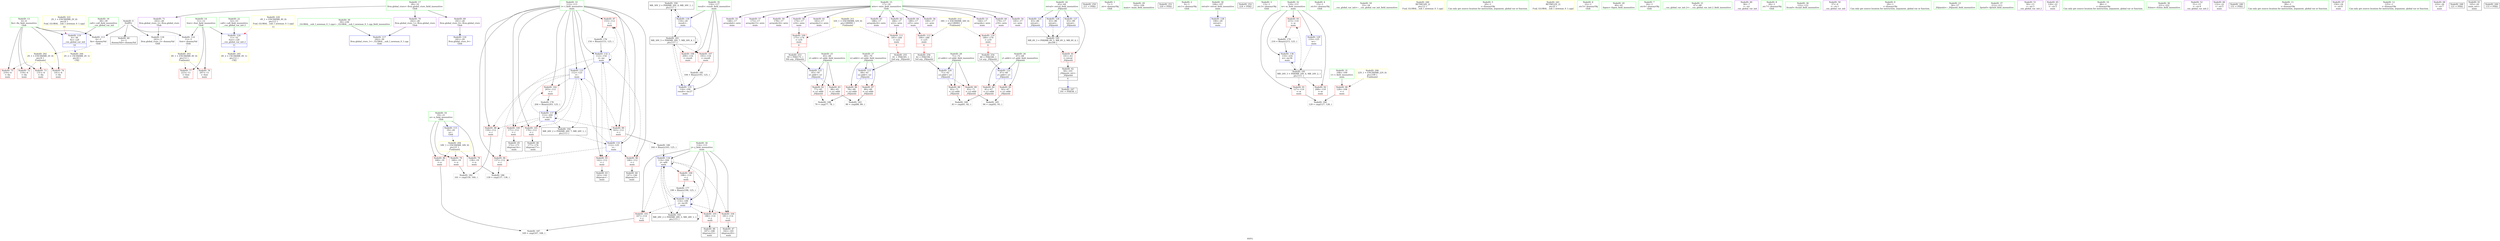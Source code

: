 digraph "SVFG" {
	label="SVFG";

	Node0x55835e0d8640 [shape=record,color=grey,label="{NodeID: 0\nNullPtr}"];
	Node0x55835e0d8640 -> Node0x55835e0e2ff0[style=solid];
	Node0x55835e0d8640 -> Node0x55835e0e4470[style=solid];
	Node0x55835e0d8640 -> Node0x55835e0e4570[style=solid];
	Node0x55835e0d8640 -> Node0x55835e0e9130[style=solid];
	Node0x55835e0ec990 [shape=record,color=grey,label="{NodeID: 180\n164 = Binary(163, 125, )\n}"];
	Node0x55835e0ec990 -> Node0x55835e0e9e60[style=solid];
	Node0x55835e0e3770 [shape=record,color=red,label="{NodeID: 97\n153\<--112\n\<--i\nmain\n}"];
	Node0x55835e0e3770 -> Node0x55835e0ec390[style=solid];
	Node0x55835e0d77f0 [shape=record,color=green,label="{NodeID: 14\n11\<--12\nfout\<--fout_field_insensitive\nGlob }"];
	Node0x55835e0d77f0 -> Node0x55835e0e5e10[style=solid];
	Node0x55835e0d77f0 -> Node0x55835e0e5ee0[style=solid];
	Node0x55835e0d77f0 -> Node0x55835e0e4570[style=solid];
	Node0x55835e0d77f0 -> Node0x55835e0e9300[style=solid];
	Node0x55835e0e7c60 [shape=record,color=black,label="{NodeID: 194\nMR_30V_2 = PHI(MR_30V_4, MR_30V_1, )\npts\{117 \}\n}"];
	Node0x55835e0e7c60 -> Node0x55835e0e9b20[style=dashed];
	Node0x55835e0e42d0 [shape=record,color=red,label="{NodeID: 111\n185\<--184\n\<--x22\nmain\n|{<s0>6}}"];
	Node0x55835e0e42d0:s0 -> Node0x55835e1069e0[style=solid,color=red];
	Node0x55835e0e2540 [shape=record,color=green,label="{NodeID: 28\n71\<--72\ny2.addr\<--y2.addr_field_insensitive\n_Z4jiaoiiii\n}"];
	Node0x55835e0e2540 -> Node0x55835e0e67d0[style=solid];
	Node0x55835e0e2540 -> Node0x55835e0e68a0[style=solid];
	Node0x55835e0e2540 -> Node0x55835e0e9640[style=solid];
	Node0x55835e0e9710 [shape=record,color=blue,label="{NodeID: 125\n63\<--86\nretval\<--\n_Z4jiaoiiii\n}"];
	Node0x55835e0e9710 -> Node0x55835e0e7d50[style=dashed];
	Node0x55835e0e31c0 [shape=record,color=black,label="{NodeID: 42\n58\<--101\n_Z4jiaoiiii_ret\<--\n_Z4jiaoiiii\n|{<s0>6}}"];
	Node0x55835e0e31c0:s0 -> Node0x55835e1060b0[style=solid,color=blue];
	Node0x55835e0e4d40 [shape=record,color=purple,label="{NodeID: 56\n149\<--17\ny\<--wire\nmain\n}"];
	Node0x55835e0e58d0 [shape=record,color=purple,label="{NodeID: 70\n242\<--28\nllvm.global_ctors_1\<--llvm.global_ctors\nGlob }"];
	Node0x55835e0e58d0 -> Node0x55835e0e9030[style=solid];
	Node0x55835e1063b0 [shape=record,color=black,label="{NodeID: 250\n211 = PHI()\n}"];
	Node0x55835e0e6490 [shape=record,color=red,label="{NodeID: 84\n81\<--67\n\<--y1.addr\n_Z4jiaoiiii\n}"];
	Node0x55835e0e6490 -> Node0x55835e0ed710[style=solid];
	Node0x55835e0da230 [shape=record,color=green,label="{NodeID: 1\n7\<--1\n.str\<--dummyObj\nGlob }"];
	Node0x55835e0ecb10 [shape=record,color=grey,label="{NodeID: 181\n194 = Binary(193, 125, )\n}"];
	Node0x55835e0ecb10 -> Node0x55835e0e9f30[style=solid];
	Node0x55835e0e3840 [shape=record,color=red,label="{NodeID: 98\n159\<--112\n\<--i\nmain\n}"];
	Node0x55835e0e3840 -> Node0x55835e0ecc90[style=solid];
	Node0x55835e0e1a80 [shape=record,color=green,label="{NodeID: 15\n17\<--18\nwire\<--wire_field_insensitive\nGlob }"];
	Node0x55835e0e1a80 -> Node0x55835e0e4ad0[style=solid];
	Node0x55835e0e1a80 -> Node0x55835e0e4ba0[style=solid];
	Node0x55835e0e1a80 -> Node0x55835e0e4c70[style=solid];
	Node0x55835e0e1a80 -> Node0x55835e0e4d40[style=solid];
	Node0x55835e0e1a80 -> Node0x55835e0e4e10[style=solid];
	Node0x55835e0e1a80 -> Node0x55835e0e4ee0[style=solid];
	Node0x55835e0e1a80 -> Node0x55835e0e4fb0[style=solid];
	Node0x55835e0e1a80 -> Node0x55835e0e5080[style=solid];
	Node0x55835e0e1a80 -> Node0x55835e0e5150[style=solid];
	Node0x55835e0e1a80 -> Node0x55835e0e5220[style=solid];
	Node0x55835e0e1a80 -> Node0x55835e0e52f0[style=solid];
	Node0x55835e0e1a80 -> Node0x55835e0e53c0[style=solid];
	Node0x55835e0e7d50 [shape=record,color=black,label="{NodeID: 195\nMR_6V_3 = PHI(MR_6V_5, MR_6V_2, MR_6V_4, )\npts\{64 \}\n}"];
	Node0x55835e0e7d50 -> Node0x55835e0e6220[style=dashed];
	Node0x55835e0e43a0 [shape=record,color=red,label="{NodeID: 112\n190\<--189\n\<--y25\nmain\n|{<s0>6}}"];
	Node0x55835e0e43a0:s0 -> Node0x55835e106b20[style=solid,color=red];
	Node0x55835e0e2610 [shape=record,color=green,label="{NodeID: 29\n103\<--104\nmain\<--main_field_insensitive\n}"];
	Node0x55835e0e97e0 [shape=record,color=blue,label="{NodeID: 126\n63\<--86\nretval\<--\n_Z4jiaoiiii\n}"];
	Node0x55835e0e97e0 -> Node0x55835e0e7d50[style=dashed];
	Node0x55835e0e3290 [shape=record,color=black,label="{NodeID: 43\n143\<--142\nidxprom\<--\nmain\n}"];
	Node0x55835e0e4e10 [shape=record,color=purple,label="{NodeID: 57\n173\<--17\narrayidx15\<--wire\nmain\n}"];
	Node0x55835e0e59d0 [shape=record,color=purple,label="{NodeID: 71\n243\<--28\nllvm.global_ctors_2\<--llvm.global_ctors\nGlob }"];
	Node0x55835e0e59d0 -> Node0x55835e0e9130[style=solid];
	Node0x55835e1064b0 [shape=record,color=black,label="{NodeID: 251\n220 = PHI()\n}"];
	Node0x55835e0e6560 [shape=record,color=red,label="{NodeID: 85\n92\<--67\n\<--y1.addr\n_Z4jiaoiiii\n}"];
	Node0x55835e0e6560 -> Node0x55835e0ed110[style=solid];
	Node0x55835e0d8750 [shape=record,color=green,label="{NodeID: 2\n9\<--1\n.str.1\<--dummyObj\nGlob }"];
	Node0x55835e0ecc90 [shape=record,color=grey,label="{NodeID: 182\n161 = cmp(159, 160, )\n}"];
	Node0x55835e0e3910 [shape=record,color=red,label="{NodeID: 99\n163\<--112\n\<--i\nmain\n}"];
	Node0x55835e0e3910 -> Node0x55835e0ec990[style=solid];
	Node0x55835e0e1b10 [shape=record,color=green,label="{NodeID: 16\n19\<--21\nn\<--n_field_insensitive\nGlob }"];
	Node0x55835e0e1b10 -> Node0x55835e0e5fb0[style=solid];
	Node0x55835e0e1b10 -> Node0x55835e0e6080[style=solid];
	Node0x55835e0e1b10 -> Node0x55835e0e6150[style=solid];
	Node0x55835e0e1b10 -> Node0x55835e0e8e70[style=solid];
	Node0x55835e0e4470 [shape=record,color=blue, style = dotted,label="{NodeID: 113\n4\<--3\nfin\<--dummyVal\nGlob }"];
	Node0x55835e0e4470 -> Node0x55835e0f84f0[style=dashed];
	Node0x55835e0e2710 [shape=record,color=green,label="{NodeID: 30\n106\<--107\nretval\<--retval_field_insensitive\nmain\n}"];
	Node0x55835e0e2710 -> Node0x55835e0e9980[style=solid];
	Node0x55835e0e98b0 [shape=record,color=blue,label="{NodeID: 127\n63\<--99\nretval\<--\n_Z4jiaoiiii\n}"];
	Node0x55835e0e98b0 -> Node0x55835e0e7d50[style=dashed];
	Node0x55835e0e3360 [shape=record,color=black,label="{NodeID: 44\n147\<--146\nidxprom5\<--\nmain\n}"];
	Node0x55835e0e4ee0 [shape=record,color=purple,label="{NodeID: 58\n174\<--17\nx16\<--wire\nmain\n}"];
	Node0x55835e0e4ee0 -> Node0x55835e0e4130[style=solid];
	Node0x55835e0e5ad0 [shape=record,color=red,label="{NodeID: 72\n119\<--4\n\<--fin\nmain\n}"];
	Node0x55835e1065b0 [shape=record,color=black,label="{NodeID: 252\n224 = PHI()\n}"];
	Node0x55835e0e6630 [shape=record,color=red,label="{NodeID: 86\n78\<--69\n\<--x2.addr\n_Z4jiaoiiii\n}"];
	Node0x55835e0e6630 -> Node0x55835e0ed590[style=solid];
	Node0x55835e0da330 [shape=record,color=green,label="{NodeID: 3\n13\<--1\n.str.3\<--dummyObj\nGlob }"];
	Node0x55835e0ece10 [shape=record,color=grey,label="{NodeID: 183\n90 = cmp(88, 89, )\n}"];
	Node0x55835e0e39e0 [shape=record,color=red,label="{NodeID: 100\n171\<--112\n\<--i\nmain\n}"];
	Node0x55835e0e39e0 -> Node0x55835e0e3430[style=solid];
	Node0x55835e0e1ba0 [shape=record,color=green,label="{NodeID: 17\n28\<--32\nllvm.global_ctors\<--llvm.global_ctors_field_insensitive\nGlob }"];
	Node0x55835e0e1ba0 -> Node0x55835e0e57d0[style=solid];
	Node0x55835e0e1ba0 -> Node0x55835e0e58d0[style=solid];
	Node0x55835e0e1ba0 -> Node0x55835e0e59d0[style=solid];
	Node0x55835e0e4570 [shape=record,color=blue, style = dotted,label="{NodeID: 114\n11\<--3\nfout\<--dummyVal\nGlob }"];
	Node0x55835e0e4570 -> Node0x55835e0f9010[style=dashed];
	Node0x55835e0e27e0 [shape=record,color=green,label="{NodeID: 31\n108\<--109\nt\<--t_field_insensitive\nmain\n}"];
	Node0x55835e0e27e0 -> Node0x55835e0e6970[style=solid];
	Node0x55835e0f9710 [shape=record,color=yellow,style=double,label="{NodeID: 211\n32V_1 = ENCHI(MR_32V_0)\npts\{180000 \}\nFun[main]}"];
	Node0x55835e0f9710 -> Node0x55835e0e4130[style=dashed];
	Node0x55835e0f9710 -> Node0x55835e0e42d0[style=dashed];
	Node0x55835e0e9980 [shape=record,color=blue,label="{NodeID: 128\n106\<--20\nretval\<--\nmain\n}"];
	Node0x55835e0e3430 [shape=record,color=black,label="{NodeID: 45\n172\<--171\nidxprom14\<--\nmain\n}"];
	Node0x55835e0e4fb0 [shape=record,color=purple,label="{NodeID: 59\n178\<--17\narrayidx18\<--wire\nmain\n}"];
	Node0x55835e0e5ba0 [shape=record,color=red,label="{NodeID: 73\n131\<--4\n\<--fin\nmain\n}"];
	Node0x55835e1066b0 [shape=record,color=black,label="{NodeID: 253\n59 = PHI(175, )\n0th arg _Z4jiaoiiii }"];
	Node0x55835e1066b0 -> Node0x55835e0e93d0[style=solid];
	Node0x55835e0e6700 [shape=record,color=red,label="{NodeID: 87\n89\<--69\n\<--x2.addr\n_Z4jiaoiiii\n}"];
	Node0x55835e0e6700 -> Node0x55835e0ece10[style=solid];
	Node0x55835e0db5f0 [shape=record,color=green,label="{NodeID: 4\n15\<--1\n.str.4\<--dummyObj\nGlob }"];
	Node0x55835e0ecf90 [shape=record,color=grey,label="{NodeID: 184\n129 = cmp(127, 128, )\n}"];
	Node0x55835e0e3ab0 [shape=record,color=red,label="{NodeID: 101\n176\<--112\n\<--i\nmain\n}"];
	Node0x55835e0e3ab0 -> Node0x55835e0e3500[style=solid];
	Node0x55835e0e1c60 [shape=record,color=green,label="{NodeID: 18\n33\<--34\n__cxx_global_var_init\<--__cxx_global_var_init_field_insensitive\n}"];
	Node0x55835e0e8e70 [shape=record,color=blue,label="{NodeID: 115\n19\<--20\nn\<--\nGlob }"];
	Node0x55835e0e8e70 -> Node0x55835e0f90f0[style=dashed];
	Node0x55835e0e28b0 [shape=record,color=green,label="{NodeID: 32\n110\<--111\nw\<--w_field_insensitive\nmain\n}"];
	Node0x55835e0e28b0 -> Node0x55835e0e6a40[style=solid];
	Node0x55835e0e28b0 -> Node0x55835e0e6b10[style=solid];
	Node0x55835e0e28b0 -> Node0x55835e0e6be0[style=solid];
	Node0x55835e0e28b0 -> Node0x55835e0e9a50[style=solid];
	Node0x55835e0e28b0 -> Node0x55835e0ea1a0[style=solid];
	Node0x55835e0f97f0 [shape=record,color=yellow,style=double,label="{NodeID: 212\n34V_1 = ENCHI(MR_34V_0)\npts\{180001 \}\nFun[main]}"];
	Node0x55835e0f97f0 -> Node0x55835e0e4200[style=dashed];
	Node0x55835e0f97f0 -> Node0x55835e0e43a0[style=dashed];
	Node0x55835e0e9a50 [shape=record,color=blue,label="{NodeID: 129\n110\<--125\nw\<--\nmain\n}"];
	Node0x55835e0e9a50 -> Node0x55835e0f3dd0[style=dashed];
	Node0x55835e0e3500 [shape=record,color=black,label="{NodeID: 46\n177\<--176\nidxprom17\<--\nmain\n}"];
	Node0x55835e0e5080 [shape=record,color=purple,label="{NodeID: 60\n179\<--17\ny19\<--wire\nmain\n}"];
	Node0x55835e0e5080 -> Node0x55835e0e4200[style=solid];
	Node0x55835e0fc410 [shape=record,color=yellow,style=double,label="{NodeID: 240\nRETMU(4V_2)\npts\{12 \}\nFun[_GLOBAL__sub_I_newman_0_1.cpp]}"];
	Node0x55835e0e5c70 [shape=record,color=red,label="{NodeID: 74\n141\<--4\n\<--fin\nmain\n}"];
	Node0x55835e1068a0 [shape=record,color=black,label="{NodeID: 254\n60 = PHI(180, )\n1st arg _Z4jiaoiiii }"];
	Node0x55835e1068a0 -> Node0x55835e0e94a0[style=solid];
	Node0x55835e0e67d0 [shape=record,color=red,label="{NodeID: 88\n82\<--71\n\<--y2.addr\n_Z4jiaoiiii\n}"];
	Node0x55835e0e67d0 -> Node0x55835e0ed710[style=solid];
	Node0x55835e0da5d0 [shape=record,color=green,label="{NodeID: 5\n20\<--1\n\<--dummyObj\nCan only get source location for instruction, argument, global var or function.}"];
	Node0x55835e0ed110 [shape=record,color=grey,label="{NodeID: 185\n94 = cmp(92, 93, )\n}"];
	Node0x55835e0e3b80 [shape=record,color=red,label="{NodeID: 102\n203\<--112\n\<--i\nmain\n}"];
	Node0x55835e0e3b80 -> Node0x55835e0ec690[style=solid];
	Node0x55835e0e1d60 [shape=record,color=green,label="{NodeID: 19\n38\<--39\ncall\<--call_field_insensitive\n__cxx_global_var_init\n}"];
	Node0x55835e0e1d60 -> Node0x55835e0e9230[style=solid];
	Node0x55835e0e8f30 [shape=record,color=blue,label="{NodeID: 116\n241\<--29\nllvm.global_ctors_0\<--\nGlob }"];
	Node0x55835e0e2980 [shape=record,color=green,label="{NodeID: 33\n112\<--113\ni\<--i_field_insensitive\nmain\n}"];
	Node0x55835e0e2980 -> Node0x55835e0e6cb0[style=solid];
	Node0x55835e0e2980 -> Node0x55835e0e6d80[style=solid];
	Node0x55835e0e2980 -> Node0x55835e0e36a0[style=solid];
	Node0x55835e0e2980 -> Node0x55835e0e3770[style=solid];
	Node0x55835e0e2980 -> Node0x55835e0e3840[style=solid];
	Node0x55835e0e2980 -> Node0x55835e0e3910[style=solid];
	Node0x55835e0e2980 -> Node0x55835e0e39e0[style=solid];
	Node0x55835e0e2980 -> Node0x55835e0e3ab0[style=solid];
	Node0x55835e0e2980 -> Node0x55835e0e3b80[style=solid];
	Node0x55835e0e2980 -> Node0x55835e0e9bf0[style=solid];
	Node0x55835e0e2980 -> Node0x55835e0e9cc0[style=solid];
	Node0x55835e0e2980 -> Node0x55835e0e9d90[style=solid];
	Node0x55835e0e2980 -> Node0x55835e0ea0d0[style=solid];
	Node0x55835e0e9b20 [shape=record,color=blue,label="{NodeID: 130\n116\<--20\nresult\<--\nmain\n}"];
	Node0x55835e0e9b20 -> Node0x55835e0e4060[style=dashed];
	Node0x55835e0e9b20 -> Node0x55835e0e7c60[style=dashed];
	Node0x55835e0e9b20 -> Node0x55835e0f7ff0[style=dashed];
	Node0x55835e0e35d0 [shape=record,color=black,label="{NodeID: 47\n182\<--181\nidxprom20\<--\nmain\n}"];
	Node0x55835e0e5150 [shape=record,color=purple,label="{NodeID: 61\n183\<--17\narrayidx21\<--wire\nmain\n}"];
	Node0x55835e0fc520 [shape=record,color=yellow,style=double,label="{NodeID: 241\nRETMU(2V_2)\npts\{6 \}\nFun[_GLOBAL__sub_I_newman_0_1.cpp]}"];
	Node0x55835e0e5d40 [shape=record,color=red,label="{NodeID: 75\n219\<--4\n\<--fin\nmain\n}"];
	Node0x55835e1069e0 [shape=record,color=black,label="{NodeID: 255\n61 = PHI(185, )\n2nd arg _Z4jiaoiiii }"];
	Node0x55835e1069e0 -> Node0x55835e0e9570[style=solid];
	Node0x55835e0e68a0 [shape=record,color=red,label="{NodeID: 89\n93\<--71\n\<--y2.addr\n_Z4jiaoiiii\n}"];
	Node0x55835e0e68a0 -> Node0x55835e0ed110[style=solid];
	Node0x55835e0da660 [shape=record,color=green,label="{NodeID: 6\n22\<--1\n.str.5\<--dummyObj\nGlob }"];
	Node0x55835e0ed290 [shape=record,color=grey,label="{NodeID: 186\n139 = cmp(137, 138, )\n}"];
	Node0x55835e0e3c50 [shape=record,color=red,label="{NodeID: 103\n167\<--114\n\<--j\nmain\n}"];
	Node0x55835e0e3c50 -> Node0x55835e0ed410[style=solid];
	Node0x55835e0e1e30 [shape=record,color=green,label="{NodeID: 20\n40\<--41\nfopen\<--fopen_field_insensitive\n}"];
	Node0x55835e0e9030 [shape=record,color=blue,label="{NodeID: 117\n242\<--30\nllvm.global_ctors_1\<--_GLOBAL__sub_I_newman_0_1.cpp\nGlob }"];
	Node0x55835e0e2a50 [shape=record,color=green,label="{NodeID: 34\n114\<--115\nj\<--j_field_insensitive\nmain\n}"];
	Node0x55835e0e2a50 -> Node0x55835e0e3c50[style=solid];
	Node0x55835e0e2a50 -> Node0x55835e0e3d20[style=solid];
	Node0x55835e0e2a50 -> Node0x55835e0e3df0[style=solid];
	Node0x55835e0e2a50 -> Node0x55835e0e3ec0[style=solid];
	Node0x55835e0e2a50 -> Node0x55835e0e9e60[style=solid];
	Node0x55835e0e2a50 -> Node0x55835e0ea000[style=solid];
	Node0x55835e0e9bf0 [shape=record,color=blue,label="{NodeID: 131\n112\<--125\ni\<--\nmain\n}"];
	Node0x55835e0e9bf0 -> Node0x55835e0e6cb0[style=dashed];
	Node0x55835e0e9bf0 -> Node0x55835e0e6d80[style=dashed];
	Node0x55835e0e9bf0 -> Node0x55835e0e36a0[style=dashed];
	Node0x55835e0e9bf0 -> Node0x55835e0e3770[style=dashed];
	Node0x55835e0e9bf0 -> Node0x55835e0e9cc0[style=dashed];
	Node0x55835e0e9bf0 -> Node0x55835e0e9d90[style=dashed];
	Node0x55835e0e46c0 [shape=record,color=black,label="{NodeID: 48\n187\<--186\nidxprom23\<--\nmain\n}"];
	Node0x55835e0e5220 [shape=record,color=purple,label="{NodeID: 62\n184\<--17\nx22\<--wire\nmain\n}"];
	Node0x55835e0e5220 -> Node0x55835e0e42d0[style=solid];
	Node0x55835e0e5e10 [shape=record,color=red,label="{NodeID: 76\n207\<--11\n\<--fout\nmain\n}"];
	Node0x55835e106b20 [shape=record,color=black,label="{NodeID: 256\n62 = PHI(190, )\n3rd arg _Z4jiaoiiii }"];
	Node0x55835e106b20 -> Node0x55835e0e9640[style=solid];
	Node0x55835e0e6970 [shape=record,color=red,label="{NodeID: 90\n128\<--108\n\<--t\nmain\n}"];
	Node0x55835e0e6970 -> Node0x55835e0ecf90[style=solid];
	Node0x55835e0da6f0 [shape=record,color=green,label="{NodeID: 7\n24\<--1\n.str.6\<--dummyObj\nGlob }"];
	Node0x55835e0ed410 [shape=record,color=grey,label="{NodeID: 187\n169 = cmp(167, 168, )\n}"];
	Node0x55835e0e3d20 [shape=record,color=red,label="{NodeID: 104\n181\<--114\n\<--j\nmain\n}"];
	Node0x55835e0e3d20 -> Node0x55835e0e35d0[style=solid];
	Node0x55835e0e1f30 [shape=record,color=green,label="{NodeID: 21\n47\<--48\n__cxx_global_var_init.2\<--__cxx_global_var_init.2_field_insensitive\n}"];
	Node0x55835e0f7ff0 [shape=record,color=black,label="{NodeID: 201\nMR_30V_5 = PHI(MR_30V_7, MR_30V_4, )\npts\{117 \}\n}"];
	Node0x55835e0f7ff0 -> Node0x55835e0e3f90[style=dashed];
	Node0x55835e0f7ff0 -> Node0x55835e0e4060[style=dashed];
	Node0x55835e0f7ff0 -> Node0x55835e0e9f30[style=dashed];
	Node0x55835e0f7ff0 -> Node0x55835e0e7c60[style=dashed];
	Node0x55835e0f7ff0 -> Node0x55835e0f7ff0[style=dashed];
	Node0x55835e0e9130 [shape=record,color=blue, style = dotted,label="{NodeID: 118\n243\<--3\nllvm.global_ctors_2\<--dummyVal\nGlob }"];
	Node0x55835e0e2b20 [shape=record,color=green,label="{NodeID: 35\n116\<--117\nresult\<--result_field_insensitive\nmain\n}"];
	Node0x55835e0e2b20 -> Node0x55835e0e3f90[style=solid];
	Node0x55835e0e2b20 -> Node0x55835e0e4060[style=solid];
	Node0x55835e0e2b20 -> Node0x55835e0e9b20[style=solid];
	Node0x55835e0e2b20 -> Node0x55835e0e9f30[style=solid];
	Node0x55835e0e9cc0 [shape=record,color=blue,label="{NodeID: 132\n112\<--154\ni\<--inc\nmain\n}"];
	Node0x55835e0e9cc0 -> Node0x55835e0e6cb0[style=dashed];
	Node0x55835e0e9cc0 -> Node0x55835e0e6d80[style=dashed];
	Node0x55835e0e9cc0 -> Node0x55835e0e36a0[style=dashed];
	Node0x55835e0e9cc0 -> Node0x55835e0e3770[style=dashed];
	Node0x55835e0e9cc0 -> Node0x55835e0e9cc0[style=dashed];
	Node0x55835e0e9cc0 -> Node0x55835e0e9d90[style=dashed];
	Node0x55835e0e4790 [shape=record,color=purple,label="{NodeID: 49\n36\<--7\n\<--.str\n__cxx_global_var_init\n}"];
	Node0x55835e0e52f0 [shape=record,color=purple,label="{NodeID: 63\n188\<--17\narrayidx24\<--wire\nmain\n}"];
	Node0x55835e0e5ee0 [shape=record,color=red,label="{NodeID: 77\n223\<--11\n\<--fout\nmain\n}"];
	Node0x55835e0e6a40 [shape=record,color=red,label="{NodeID: 91\n127\<--110\n\<--w\nmain\n}"];
	Node0x55835e0e6a40 -> Node0x55835e0ecf90[style=solid];
	Node0x55835e0e1090 [shape=record,color=green,label="{NodeID: 8\n26\<--1\n.str.7\<--dummyObj\nGlob }"];
	Node0x55835e0ed590 [shape=record,color=grey,label="{NodeID: 188\n79 = cmp(77, 78, )\n}"];
	Node0x55835e0e3df0 [shape=record,color=red,label="{NodeID: 105\n186\<--114\n\<--j\nmain\n}"];
	Node0x55835e0e3df0 -> Node0x55835e0e46c0[style=solid];
	Node0x55835e0e2030 [shape=record,color=green,label="{NodeID: 22\n52\<--53\ncall\<--call_field_insensitive\n__cxx_global_var_init.2\n}"];
	Node0x55835e0e2030 -> Node0x55835e0e9300[style=solid];
	Node0x55835e0f84f0 [shape=record,color=yellow,style=double,label="{NodeID: 202\n2V_1 = ENCHI(MR_2V_0)\npts\{6 \}\nFun[main]}"];
	Node0x55835e0f84f0 -> Node0x55835e0e5ad0[style=dashed];
	Node0x55835e0f84f0 -> Node0x55835e0e5ba0[style=dashed];
	Node0x55835e0f84f0 -> Node0x55835e0e5c70[style=dashed];
	Node0x55835e0f84f0 -> Node0x55835e0e5d40[style=dashed];
	Node0x55835e0e9230 [shape=record,color=blue,label="{NodeID: 119\n4\<--38\nfin\<--call\n__cxx_global_var_init\n|{<s0>10}}"];
	Node0x55835e0e9230:s0 -> Node0x55835e0fc8c0[style=dashed,color=blue];
	Node0x55835e0e2bf0 [shape=record,color=green,label="{NodeID: 36\n122\<--123\nfscanf\<--fscanf_field_insensitive\n}"];
	Node0x55835e0e9d90 [shape=record,color=blue,label="{NodeID: 133\n112\<--125\ni\<--\nmain\n}"];
	Node0x55835e0e9d90 -> Node0x55835e0e3840[style=dashed];
	Node0x55835e0e9d90 -> Node0x55835e0e3910[style=dashed];
	Node0x55835e0e9d90 -> Node0x55835e0e39e0[style=dashed];
	Node0x55835e0e9d90 -> Node0x55835e0e3ab0[style=dashed];
	Node0x55835e0e9d90 -> Node0x55835e0e3b80[style=dashed];
	Node0x55835e0e9d90 -> Node0x55835e0ea0d0[style=dashed];
	Node0x55835e0e9d90 -> Node0x55835e0e7260[style=dashed];
	Node0x55835e0e4860 [shape=record,color=purple,label="{NodeID: 50\n37\<--9\n\<--.str.1\n__cxx_global_var_init\n}"];
	Node0x55835e0e53c0 [shape=record,color=purple,label="{NodeID: 64\n189\<--17\ny25\<--wire\nmain\n}"];
	Node0x55835e0e53c0 -> Node0x55835e0e43a0[style=solid];
	Node0x55835e0fc8c0 [shape=record,color=yellow,style=double,label="{NodeID: 244\n2V_2 = CSCHI(MR_2V_1)\npts\{6 \}\nCS[]}"];
	Node0x55835e0e5fb0 [shape=record,color=red,label="{NodeID: 78\n138\<--19\n\<--n\nmain\n}"];
	Node0x55835e0e5fb0 -> Node0x55835e0ed290[style=solid];
	Node0x55835e0e6b10 [shape=record,color=red,label="{NodeID: 92\n208\<--110\n\<--w\nmain\n}"];
	Node0x55835e0e1120 [shape=record,color=green,label="{NodeID: 9\n29\<--1\n\<--dummyObj\nCan only get source location for instruction, argument, global var or function.}"];
	Node0x55835e0ed710 [shape=record,color=grey,label="{NodeID: 189\n83 = cmp(81, 82, )\n}"];
	Node0x55835e0e3ec0 [shape=record,color=red,label="{NodeID: 106\n198\<--114\n\<--j\nmain\n}"];
	Node0x55835e0e3ec0 -> Node0x55835e0ec510[style=solid];
	Node0x55835e0e2100 [shape=record,color=green,label="{NodeID: 23\n56\<--57\n_Z4jiaoiiii\<--_Z4jiaoiiii_field_insensitive\n}"];
	Node0x55835e0f9010 [shape=record,color=yellow,style=double,label="{NodeID: 203\n4V_1 = ENCHI(MR_4V_0)\npts\{12 \}\nFun[main]}"];
	Node0x55835e0f9010 -> Node0x55835e0e5e10[style=dashed];
	Node0x55835e0f9010 -> Node0x55835e0e5ee0[style=dashed];
	Node0x55835e0e9300 [shape=record,color=blue,label="{NodeID: 120\n11\<--52\nfout\<--call\n__cxx_global_var_init.2\n|{<s0>11}}"];
	Node0x55835e0e9300:s0 -> Node0x55835e0fca20[style=dashed,color=blue];
	Node0x55835e0e2cf0 [shape=record,color=green,label="{NodeID: 37\n212\<--213\nfprintf\<--fprintf_field_insensitive\n}"];
	Node0x55835e0e9e60 [shape=record,color=blue,label="{NodeID: 134\n114\<--164\nj\<--add\nmain\n}"];
	Node0x55835e0e9e60 -> Node0x55835e0e3c50[style=dashed];
	Node0x55835e0e9e60 -> Node0x55835e0e3d20[style=dashed];
	Node0x55835e0e9e60 -> Node0x55835e0e3df0[style=dashed];
	Node0x55835e0e9e60 -> Node0x55835e0e3ec0[style=dashed];
	Node0x55835e0e9e60 -> Node0x55835e0e9e60[style=dashed];
	Node0x55835e0e9e60 -> Node0x55835e0ea000[style=dashed];
	Node0x55835e0e9e60 -> Node0x55835e0e7760[style=dashed];
	Node0x55835e0e4930 [shape=record,color=purple,label="{NodeID: 51\n50\<--13\n\<--.str.3\n__cxx_global_var_init.2\n}"];
	Node0x55835e0e5490 [shape=record,color=purple,label="{NodeID: 65\n120\<--22\n\<--.str.5\nmain\n}"];
	Node0x55835e0fca20 [shape=record,color=yellow,style=double,label="{NodeID: 245\n4V_2 = CSCHI(MR_4V_1)\npts\{12 \}\nCS[]}"];
	Node0x55835e0e6080 [shape=record,color=red,label="{NodeID: 79\n160\<--19\n\<--n\nmain\n}"];
	Node0x55835e0e6080 -> Node0x55835e0ecc90[style=solid];
	Node0x55835e0ec390 [shape=record,color=grey,label="{NodeID: 176\n154 = Binary(153, 125, )\n}"];
	Node0x55835e0ec390 -> Node0x55835e0e9cc0[style=solid];
	Node0x55835e0e6be0 [shape=record,color=red,label="{NodeID: 93\n215\<--110\n\<--w\nmain\n}"];
	Node0x55835e0e6be0 -> Node0x55835e0ec810[style=solid];
	Node0x55835e0e11f0 [shape=record,color=green,label="{NodeID: 10\n86\<--1\n\<--dummyObj\nCan only get source location for instruction, argument, global var or function.}"];
	Node0x55835e0e3f90 [shape=record,color=red,label="{NodeID: 107\n193\<--116\n\<--result\nmain\n}"];
	Node0x55835e0e3f90 -> Node0x55835e0ecb10[style=solid];
	Node0x55835e0e2200 [shape=record,color=green,label="{NodeID: 24\n63\<--64\nretval\<--retval_field_insensitive\n_Z4jiaoiiii\n}"];
	Node0x55835e0e2200 -> Node0x55835e0e6220[style=solid];
	Node0x55835e0e2200 -> Node0x55835e0e9710[style=solid];
	Node0x55835e0e2200 -> Node0x55835e0e97e0[style=solid];
	Node0x55835e0e2200 -> Node0x55835e0e98b0[style=solid];
	Node0x55835e0f90f0 [shape=record,color=yellow,style=double,label="{NodeID: 204\n18V_1 = ENCHI(MR_18V_0)\npts\{21 \}\nFun[main]}"];
	Node0x55835e0f90f0 -> Node0x55835e0e5fb0[style=dashed];
	Node0x55835e0f90f0 -> Node0x55835e0e6080[style=dashed];
	Node0x55835e0f90f0 -> Node0x55835e0e6150[style=dashed];
	Node0x55835e0e93d0 [shape=record,color=blue,label="{NodeID: 121\n65\<--59\nx1.addr\<--x1\n_Z4jiaoiiii\n}"];
	Node0x55835e0e93d0 -> Node0x55835e0e62f0[style=dashed];
	Node0x55835e0e93d0 -> Node0x55835e0e63c0[style=dashed];
	Node0x55835e0e2df0 [shape=record,color=green,label="{NodeID: 38\n221\<--222\nfclose\<--fclose_field_insensitive\n}"];
	Node0x55835e0e9f30 [shape=record,color=blue,label="{NodeID: 135\n116\<--194\nresult\<--inc27\nmain\n}"];
	Node0x55835e0e9f30 -> Node0x55835e0f7ff0[style=dashed];
	Node0x55835e0e4a00 [shape=record,color=purple,label="{NodeID: 52\n51\<--15\n\<--.str.4\n__cxx_global_var_init.2\n}"];
	Node0x55835e0e5560 [shape=record,color=purple,label="{NodeID: 66\n132\<--22\n\<--.str.5\nmain\n}"];
	Node0x55835e105fb0 [shape=record,color=black,label="{NodeID: 246\n151 = PHI()\n}"];
	Node0x55835e0e6150 [shape=record,color=red,label="{NodeID: 80\n168\<--19\n\<--n\nmain\n}"];
	Node0x55835e0e6150 -> Node0x55835e0ed410[style=solid];
	Node0x55835e0ec510 [shape=record,color=grey,label="{NodeID: 177\n199 = Binary(198, 125, )\n}"];
	Node0x55835e0ec510 -> Node0x55835e0ea000[style=solid];
	Node0x55835e0e6cb0 [shape=record,color=red,label="{NodeID: 94\n137\<--112\n\<--i\nmain\n}"];
	Node0x55835e0e6cb0 -> Node0x55835e0ed290[style=solid];
	Node0x55835e0d7520 [shape=record,color=green,label="{NodeID: 11\n99\<--1\n\<--dummyObj\nCan only get source location for instruction, argument, global var or function.}"];
	Node0x55835e0f3dd0 [shape=record,color=black,label="{NodeID: 191\nMR_24V_3 = PHI(MR_24V_4, MR_24V_2, )\npts\{111 \}\n}"];
	Node0x55835e0f3dd0 -> Node0x55835e0e6a40[style=dashed];
	Node0x55835e0f3dd0 -> Node0x55835e0e6b10[style=dashed];
	Node0x55835e0f3dd0 -> Node0x55835e0e6be0[style=dashed];
	Node0x55835e0f3dd0 -> Node0x55835e0ea1a0[style=dashed];
	Node0x55835e0e4060 [shape=record,color=red,label="{NodeID: 108\n209\<--116\n\<--result\nmain\n}"];
	Node0x55835e0e22d0 [shape=record,color=green,label="{NodeID: 25\n65\<--66\nx1.addr\<--x1.addr_field_insensitive\n_Z4jiaoiiii\n}"];
	Node0x55835e0e22d0 -> Node0x55835e0e62f0[style=solid];
	Node0x55835e0e22d0 -> Node0x55835e0e63c0[style=solid];
	Node0x55835e0e22d0 -> Node0x55835e0e93d0[style=solid];
	Node0x55835e0e94a0 [shape=record,color=blue,label="{NodeID: 122\n67\<--60\ny1.addr\<--y1\n_Z4jiaoiiii\n}"];
	Node0x55835e0e94a0 -> Node0x55835e0e6490[style=dashed];
	Node0x55835e0e94a0 -> Node0x55835e0e6560[style=dashed];
	Node0x55835e0e2ef0 [shape=record,color=green,label="{NodeID: 39\n30\<--236\n_GLOBAL__sub_I_newman_0_1.cpp\<--_GLOBAL__sub_I_newman_0_1.cpp_field_insensitive\n}"];
	Node0x55835e0e2ef0 -> Node0x55835e0e9030[style=solid];
	Node0x55835e0ea000 [shape=record,color=blue,label="{NodeID: 136\n114\<--199\nj\<--inc29\nmain\n}"];
	Node0x55835e0ea000 -> Node0x55835e0e3c50[style=dashed];
	Node0x55835e0ea000 -> Node0x55835e0e3d20[style=dashed];
	Node0x55835e0ea000 -> Node0x55835e0e3df0[style=dashed];
	Node0x55835e0ea000 -> Node0x55835e0e3ec0[style=dashed];
	Node0x55835e0ea000 -> Node0x55835e0e9e60[style=dashed];
	Node0x55835e0ea000 -> Node0x55835e0ea000[style=dashed];
	Node0x55835e0ea000 -> Node0x55835e0e7760[style=dashed];
	Node0x55835e0e4ad0 [shape=record,color=purple,label="{NodeID: 53\n144\<--17\narrayidx\<--wire\nmain\n}"];
	Node0x55835e0e5630 [shape=record,color=purple,label="{NodeID: 67\n150\<--24\n\<--.str.6\nmain\n}"];
	Node0x55835e1060b0 [shape=record,color=black,label="{NodeID: 247\n191 = PHI(58, )\n}"];
	Node0x55835e0e6220 [shape=record,color=red,label="{NodeID: 81\n101\<--63\n\<--retval\n_Z4jiaoiiii\n}"];
	Node0x55835e0e6220 -> Node0x55835e0e31c0[style=solid];
	Node0x55835e0ec690 [shape=record,color=grey,label="{NodeID: 178\n204 = Binary(203, 125, )\n}"];
	Node0x55835e0ec690 -> Node0x55835e0ea0d0[style=solid];
	Node0x55835e0e6d80 [shape=record,color=red,label="{NodeID: 95\n142\<--112\n\<--i\nmain\n}"];
	Node0x55835e0e6d80 -> Node0x55835e0e3290[style=solid];
	Node0x55835e0d75f0 [shape=record,color=green,label="{NodeID: 12\n125\<--1\n\<--dummyObj\nCan only get source location for instruction, argument, global var or function.}"];
	Node0x55835e0e7260 [shape=record,color=black,label="{NodeID: 192\nMR_26V_2 = PHI(MR_26V_7, MR_26V_1, )\npts\{113 \}\n}"];
	Node0x55835e0e7260 -> Node0x55835e0e9bf0[style=dashed];
	Node0x55835e0e4130 [shape=record,color=red,label="{NodeID: 109\n175\<--174\n\<--x16\nmain\n|{<s0>6}}"];
	Node0x55835e0e4130:s0 -> Node0x55835e1066b0[style=solid,color=red];
	Node0x55835e0e23a0 [shape=record,color=green,label="{NodeID: 26\n67\<--68\ny1.addr\<--y1.addr_field_insensitive\n_Z4jiaoiiii\n}"];
	Node0x55835e0e23a0 -> Node0x55835e0e6490[style=solid];
	Node0x55835e0e23a0 -> Node0x55835e0e6560[style=solid];
	Node0x55835e0e23a0 -> Node0x55835e0e94a0[style=solid];
	Node0x55835e0f92b0 [shape=record,color=yellow,style=double,label="{NodeID: 206\n22V_1 = ENCHI(MR_22V_0)\npts\{109 \}\nFun[main]}"];
	Node0x55835e0f92b0 -> Node0x55835e0e6970[style=dashed];
	Node0x55835e0e9570 [shape=record,color=blue,label="{NodeID: 123\n69\<--61\nx2.addr\<--x2\n_Z4jiaoiiii\n}"];
	Node0x55835e0e9570 -> Node0x55835e0e6630[style=dashed];
	Node0x55835e0e9570 -> Node0x55835e0e6700[style=dashed];
	Node0x55835e0e2ff0 [shape=record,color=black,label="{NodeID: 40\n2\<--3\ndummyVal\<--dummyVal\n}"];
	Node0x55835e0fa790 [shape=record,color=yellow,style=double,label="{NodeID: 220\n4V_1 = ENCHI(MR_4V_0)\npts\{12 \}\nFun[_GLOBAL__sub_I_newman_0_1.cpp]|{<s0>11}}"];
	Node0x55835e0fa790:s0 -> Node0x55835e0e9300[style=dashed,color=red];
	Node0x55835e0ea0d0 [shape=record,color=blue,label="{NodeID: 137\n112\<--204\ni\<--inc32\nmain\n}"];
	Node0x55835e0ea0d0 -> Node0x55835e0e3840[style=dashed];
	Node0x55835e0ea0d0 -> Node0x55835e0e3910[style=dashed];
	Node0x55835e0ea0d0 -> Node0x55835e0e39e0[style=dashed];
	Node0x55835e0ea0d0 -> Node0x55835e0e3ab0[style=dashed];
	Node0x55835e0ea0d0 -> Node0x55835e0e3b80[style=dashed];
	Node0x55835e0ea0d0 -> Node0x55835e0ea0d0[style=dashed];
	Node0x55835e0ea0d0 -> Node0x55835e0e7260[style=dashed];
	Node0x55835e0e4ba0 [shape=record,color=purple,label="{NodeID: 54\n145\<--17\nx\<--wire\nmain\n}"];
	Node0x55835e0e5700 [shape=record,color=purple,label="{NodeID: 68\n210\<--26\n\<--.str.7\nmain\n}"];
	Node0x55835e106210 [shape=record,color=black,label="{NodeID: 248\n121 = PHI()\n}"];
	Node0x55835e0e62f0 [shape=record,color=red,label="{NodeID: 82\n77\<--65\n\<--x1.addr\n_Z4jiaoiiii\n}"];
	Node0x55835e0e62f0 -> Node0x55835e0ed590[style=solid];
	Node0x55835e0ec810 [shape=record,color=grey,label="{NodeID: 179\n216 = Binary(215, 125, )\n}"];
	Node0x55835e0ec810 -> Node0x55835e0ea1a0[style=solid];
	Node0x55835e0e36a0 [shape=record,color=red,label="{NodeID: 96\n146\<--112\n\<--i\nmain\n}"];
	Node0x55835e0e36a0 -> Node0x55835e0e3360[style=solid];
	Node0x55835e0d76f0 [shape=record,color=green,label="{NodeID: 13\n4\<--6\nfin\<--fin_field_insensitive\nGlob }"];
	Node0x55835e0d76f0 -> Node0x55835e0e5ad0[style=solid];
	Node0x55835e0d76f0 -> Node0x55835e0e5ba0[style=solid];
	Node0x55835e0d76f0 -> Node0x55835e0e5c70[style=solid];
	Node0x55835e0d76f0 -> Node0x55835e0e5d40[style=solid];
	Node0x55835e0d76f0 -> Node0x55835e0e4470[style=solid];
	Node0x55835e0d76f0 -> Node0x55835e0e9230[style=solid];
	Node0x55835e0e7760 [shape=record,color=black,label="{NodeID: 193\nMR_28V_2 = PHI(MR_28V_3, MR_28V_1, )\npts\{115 \}\n}"];
	Node0x55835e0e7760 -> Node0x55835e0e9e60[style=dashed];
	Node0x55835e0e7760 -> Node0x55835e0e7760[style=dashed];
	Node0x55835e0e4200 [shape=record,color=red,label="{NodeID: 110\n180\<--179\n\<--y19\nmain\n|{<s0>6}}"];
	Node0x55835e0e4200:s0 -> Node0x55835e1068a0[style=solid,color=red];
	Node0x55835e0e2470 [shape=record,color=green,label="{NodeID: 27\n69\<--70\nx2.addr\<--x2.addr_field_insensitive\n_Z4jiaoiiii\n}"];
	Node0x55835e0e2470 -> Node0x55835e0e6630[style=solid];
	Node0x55835e0e2470 -> Node0x55835e0e6700[style=solid];
	Node0x55835e0e2470 -> Node0x55835e0e9570[style=solid];
	Node0x55835e0e9640 [shape=record,color=blue,label="{NodeID: 124\n71\<--62\ny2.addr\<--y2\n_Z4jiaoiiii\n}"];
	Node0x55835e0e9640 -> Node0x55835e0e67d0[style=dashed];
	Node0x55835e0e9640 -> Node0x55835e0e68a0[style=dashed];
	Node0x55835e0e30f0 [shape=record,color=black,label="{NodeID: 41\n105\<--20\nmain_ret\<--\nmain\n}"];
	Node0x55835e0fa8a0 [shape=record,color=yellow,style=double,label="{NodeID: 221\n2V_1 = ENCHI(MR_2V_0)\npts\{6 \}\nFun[_GLOBAL__sub_I_newman_0_1.cpp]|{<s0>10}}"];
	Node0x55835e0fa8a0:s0 -> Node0x55835e0e9230[style=dashed,color=red];
	Node0x55835e0ea1a0 [shape=record,color=blue,label="{NodeID: 138\n110\<--216\nw\<--inc36\nmain\n}"];
	Node0x55835e0ea1a0 -> Node0x55835e0f3dd0[style=dashed];
	Node0x55835e0e4c70 [shape=record,color=purple,label="{NodeID: 55\n148\<--17\narrayidx6\<--wire\nmain\n}"];
	Node0x55835e0e57d0 [shape=record,color=purple,label="{NodeID: 69\n241\<--28\nllvm.global_ctors_0\<--llvm.global_ctors\nGlob }"];
	Node0x55835e0e57d0 -> Node0x55835e0e8f30[style=solid];
	Node0x55835e1062e0 [shape=record,color=black,label="{NodeID: 249\n133 = PHI()\n}"];
	Node0x55835e0e63c0 [shape=record,color=red,label="{NodeID: 83\n88\<--65\n\<--x1.addr\n_Z4jiaoiiii\n}"];
	Node0x55835e0e63c0 -> Node0x55835e0ece10[style=solid];
}

